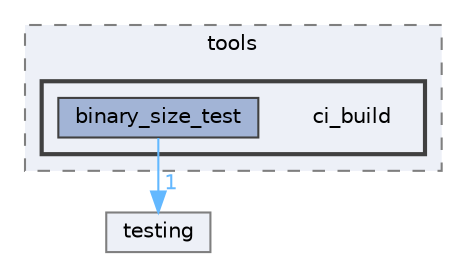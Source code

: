 digraph "Arduino/GetStartedWithMachineLearningOnArduino/tflite-micro-main/tensorflow/lite/micro/tools/ci_build"
{
 // LATEX_PDF_SIZE
  bgcolor="transparent";
  edge [fontname=Helvetica,fontsize=10,labelfontname=Helvetica,labelfontsize=10];
  node [fontname=Helvetica,fontsize=10,shape=box,height=0.2,width=0.4];
  compound=true
  subgraph clusterdir_642fced2ce681d4e8cf5c7657687c230 {
    graph [ bgcolor="#edf0f7", pencolor="grey50", label="tools", fontname=Helvetica,fontsize=10 style="filled,dashed", URL="dir_642fced2ce681d4e8cf5c7657687c230.html",tooltip=""]
  subgraph clusterdir_8c02709d47365754ca061b8125205552 {
    graph [ bgcolor="#edf0f7", pencolor="grey25", label="", fontname=Helvetica,fontsize=10 style="filled,bold", URL="dir_8c02709d47365754ca061b8125205552.html",tooltip=""]
    dir_8c02709d47365754ca061b8125205552 [shape=plaintext, label="ci_build"];
  dir_7f07254cf9175b5384cc3d7fa76006f1 [label="binary_size_test", fillcolor="#a2b4d6", color="grey25", style="filled", URL="dir_7f07254cf9175b5384cc3d7fa76006f1.html",tooltip=""];
  }
  }
  dir_470971d43bc71e7f55bec04deac8e7a7 [label="testing", fillcolor="#edf0f7", color="grey50", style="filled", URL="dir_470971d43bc71e7f55bec04deac8e7a7.html",tooltip=""];
  dir_7f07254cf9175b5384cc3d7fa76006f1->dir_470971d43bc71e7f55bec04deac8e7a7 [headlabel="1", labeldistance=1.5 headhref="dir_000027_000328.html" href="dir_000027_000328.html" color="steelblue1" fontcolor="steelblue1"];
}

